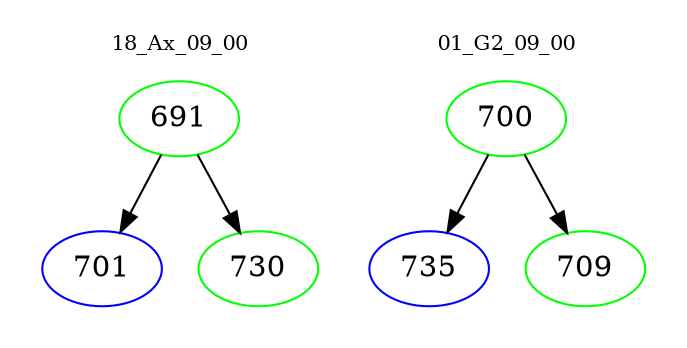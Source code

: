 digraph{
subgraph cluster_0 {
color = white
label = "18_Ax_09_00";
fontsize=10;
T0_691 [label="691", color="green"]
T0_691 -> T0_701 [color="black"]
T0_701 [label="701", color="blue"]
T0_691 -> T0_730 [color="black"]
T0_730 [label="730", color="green"]
}
subgraph cluster_1 {
color = white
label = "01_G2_09_00";
fontsize=10;
T1_700 [label="700", color="green"]
T1_700 -> T1_735 [color="black"]
T1_735 [label="735", color="blue"]
T1_700 -> T1_709 [color="black"]
T1_709 [label="709", color="green"]
}
}
